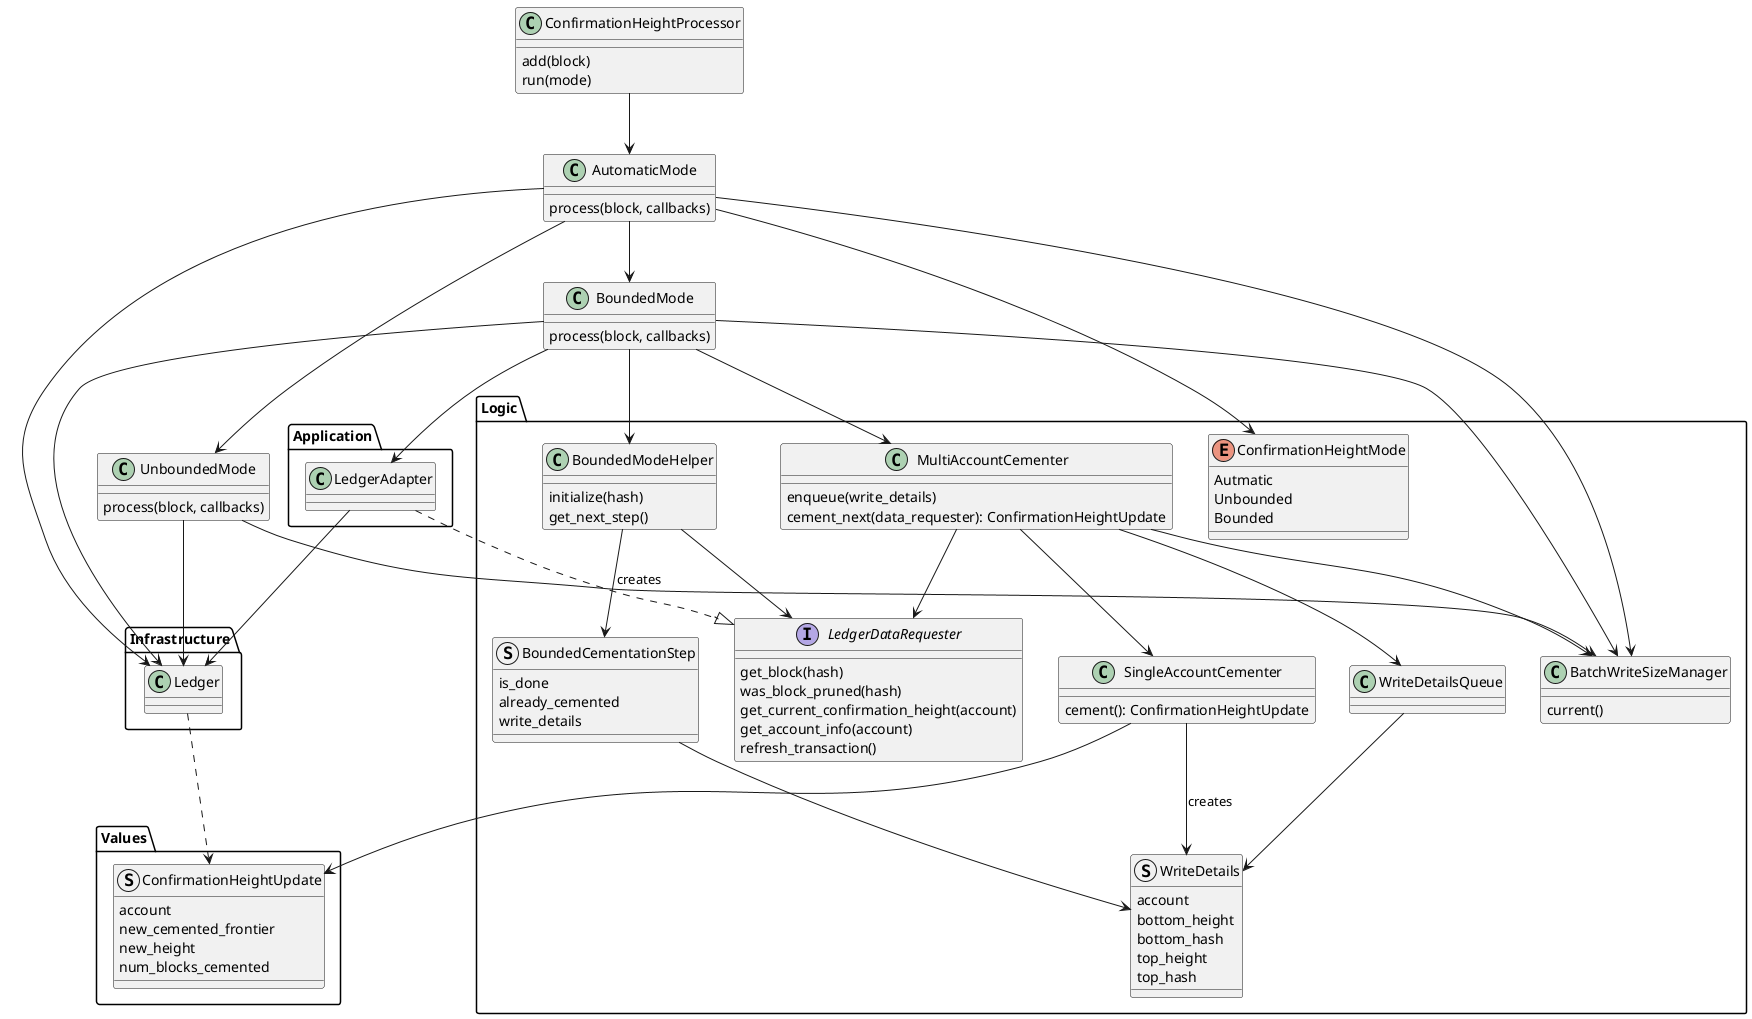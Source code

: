 @startuml "Confirmation Height"
class UnboundedMode {
    process(block, callbacks)
}

class BoundedMode{
    process(block, callbacks)
}

class AutomaticMode{
    process(block, callbacks)
}

class ConfirmationHeightProcessor{
    add(block)
    run(mode)
}

package "Infrastructure" {
    class Ledger
}

package "Logic"{
    enum ConfirmationHeightMode{
        Autmatic
        Unbounded
        Bounded
    }

    struct WriteDetails{
        account
        bottom_height
        bottom_hash
        top_height
        top_hash
    }
    class WriteDetailsQueue

    class SingleAccountCementer {
        cement(): ConfirmationHeightUpdate
    }
    class MultiAccountCementer {
        enqueue(write_details)
        cement_next(data_requester): ConfirmationHeightUpdate
    }
    class BatchWriteSizeManager {
        current()
    }

    interface LedgerDataRequester{
        get_block(hash)
        was_block_pruned(hash)
        get_current_confirmation_height(account)
        get_account_info(account)
        refresh_transaction()
    }

    struct BoundedCementationStep{
        is_done
        already_cemented
        write_details
    }

    class BoundedModeHelper{
        initialize(hash)
        get_next_step()
    }

}

package "Values"{
    struct ConfirmationHeightUpdate{
        account
        new_cemented_frontier
        new_height
        num_blocks_cemented
    }
}

package "Application"{
    class LedgerAdapter
}

Ledger ..> ConfirmationHeightUpdate

UnboundedMode --> Ledger
UnboundedMode --> BatchWriteSizeManager

BoundedMode --> Ledger
BoundedMode --> MultiAccountCementer
BoundedMode --> BatchWriteSizeManager
BoundedMode --> LedgerAdapter
BoundedMode --> BoundedModeHelper

BoundedModeHelper --> BoundedCementationStep: creates
BoundedModeHelper --> LedgerDataRequester

BoundedCementationStep --> WriteDetails

MultiAccountCementer --> SingleAccountCementer
MultiAccountCementer --> BatchWriteSizeManager
MultiAccountCementer --> WriteDetailsQueue
MultiAccountCementer --> LedgerDataRequester

SingleAccountCementer --> ConfirmationHeightUpdate
SingleAccountCementer --> WriteDetails: creates

WriteDetailsQueue --> WriteDetails

AutomaticMode --> ConfirmationHeightMode
AutomaticMode --> BoundedMode
AutomaticMode --> UnboundedMode
AutomaticMode --> Ledger
AutomaticMode --> BatchWriteSizeManager

ConfirmationHeightProcessor --> AutomaticMode

LedgerAdapter ..|> LedgerDataRequester
LedgerAdapter --> Ledger

@enduml